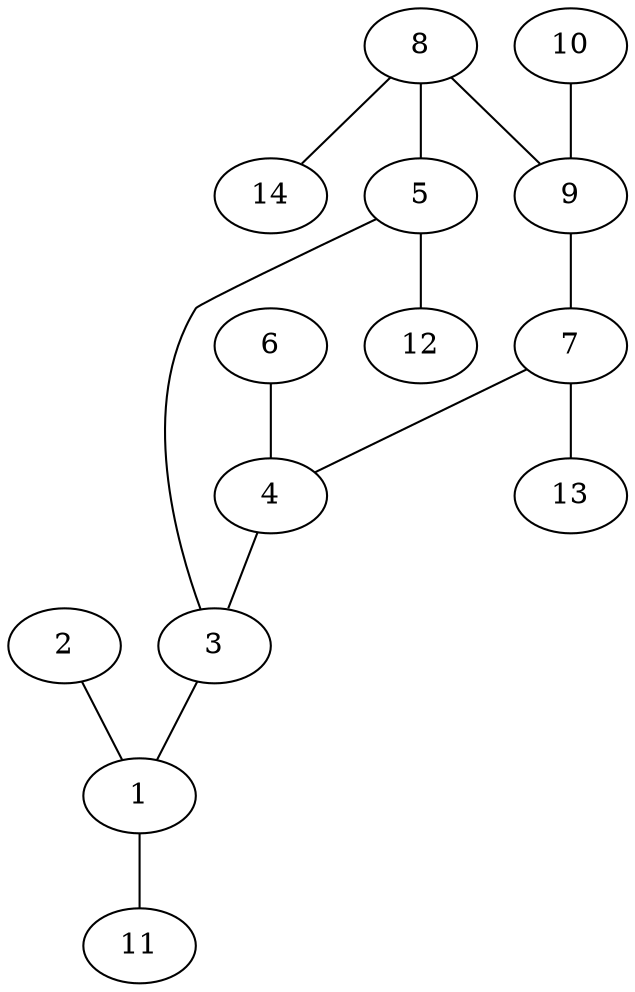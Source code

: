 graph molecule_1146 {
	1	 [chem=C];
	11	 [chem=H];
	1 -- 11	 [valence=1];
	2	 [chem=O];
	2 -- 1	 [valence=2];
	3	 [chem=C];
	3 -- 1	 [valence=1];
	4	 [chem=C];
	4 -- 3	 [valence=2];
	5	 [chem=C];
	5 -- 3	 [valence=1];
	12	 [chem=H];
	5 -- 12	 [valence=1];
	6	 [chem=Cl];
	6 -- 4	 [valence=1];
	7	 [chem=C];
	7 -- 4	 [valence=1];
	13	 [chem=H];
	7 -- 13	 [valence=1];
	8	 [chem=C];
	8 -- 5	 [valence=2];
	9	 [chem=C];
	8 -- 9	 [valence=1];
	14	 [chem=H];
	8 -- 14	 [valence=1];
	9 -- 7	 [valence=2];
	10	 [chem=Cl];
	10 -- 9	 [valence=1];
}

